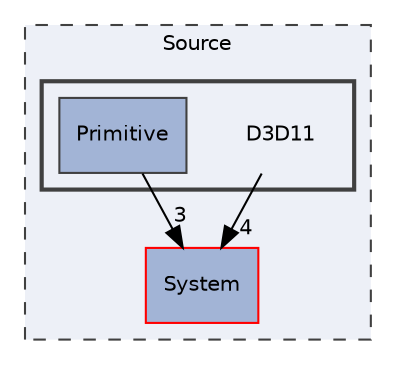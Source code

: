 digraph "C:/Users/shiih/Desktop/kiyosumi/DX11Template/Source/D3D11"
{
 // LATEX_PDF_SIZE
  edge [fontname="Helvetica",fontsize="10",labelfontname="Helvetica",labelfontsize="10"];
  node [fontname="Helvetica",fontsize="10",shape=record];
  compound=true
  subgraph clusterdir_74389ed8173ad57b461b9d623a1f3867 {
    graph [ bgcolor="#edf0f7", pencolor="grey25", style="filled,dashed,", label="Source", fontname="Helvetica", fontsize="10", URL="dir_74389ed8173ad57b461b9d623a1f3867.html"]
  dir_86602465ad759445696399282595f21f [shape=box, label="System", style="filled,", fillcolor="#a2b4d6", color="red", URL="dir_86602465ad759445696399282595f21f.html"];
  subgraph clusterdir_d6f806a0f8acb4e9216b2e39be4b704c {
    graph [ bgcolor="#edf0f7", pencolor="grey25", style="filled,bold,", label="", fontname="Helvetica", fontsize="10", URL="dir_d6f806a0f8acb4e9216b2e39be4b704c.html"]
    dir_d6f806a0f8acb4e9216b2e39be4b704c [shape=plaintext, label="D3D11"];
  dir_09d999a739c20878724d8cc552d8be26 [shape=box, label="Primitive", style="filled,", fillcolor="#a2b4d6", color="grey25", URL="dir_09d999a739c20878724d8cc552d8be26.html"];
  }
  }
  dir_d6f806a0f8acb4e9216b2e39be4b704c->dir_86602465ad759445696399282595f21f [headlabel="4", labeldistance=1.5 headhref="dir_000002_000015.html"];
  dir_09d999a739c20878724d8cc552d8be26->dir_86602465ad759445696399282595f21f [headlabel="3", labeldistance=1.5 headhref="dir_000011_000015.html"];
}
